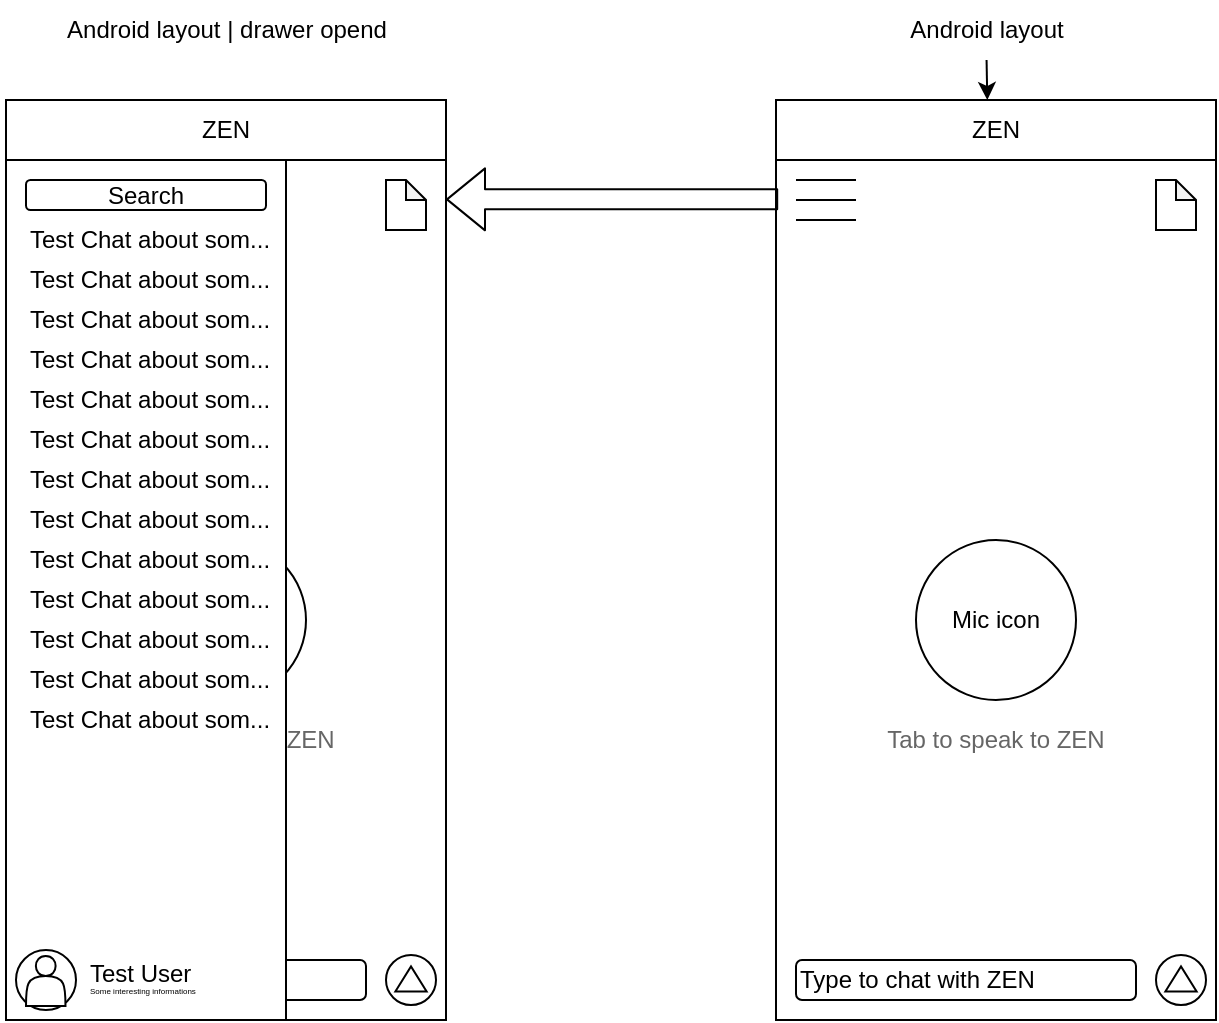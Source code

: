 <mxfile>
    <diagram id="sSRwYoDEXDcCKQcZARil" name="Page-1">
        <mxGraphModel dx="1940" dy="1179" grid="1" gridSize="10" guides="1" tooltips="1" connect="1" arrows="1" fold="1" page="1" pageScale="1" pageWidth="850" pageHeight="1100" math="0" shadow="0">
            <root>
                <mxCell id="0"/>
                <mxCell id="1" parent="0"/>
                <mxCell id="27" style="edgeStyle=none;html=1;" edge="1" parent="1" source="24" target="2">
                    <mxGeometry relative="1" as="geometry"/>
                </mxCell>
                <mxCell id="24" value="Android layout" style="text;html=1;align=center;verticalAlign=middle;whiteSpace=wrap;rounded=0;" vertex="1" parent="1">
                    <mxGeometry x="197.5" y="60" width="225" height="30" as="geometry"/>
                </mxCell>
                <mxCell id="28" value="" style="group" vertex="1" connectable="0" parent="1">
                    <mxGeometry x="205" y="110" width="220" height="460" as="geometry"/>
                </mxCell>
                <mxCell id="2" value="" style="rounded=0;whiteSpace=wrap;html=1;" vertex="1" parent="28">
                    <mxGeometry width="220" height="460" as="geometry"/>
                </mxCell>
                <mxCell id="3" value="Mic icon" style="ellipse;whiteSpace=wrap;html=1;" vertex="1" parent="28">
                    <mxGeometry x="70" y="220" width="80" height="80" as="geometry"/>
                </mxCell>
                <mxCell id="4" value="&lt;font style=&quot;color: rgb(102, 102, 102);&quot;&gt;Tab to speak to ZEN&lt;/font&gt;" style="text;html=1;align=center;verticalAlign=middle;whiteSpace=wrap;rounded=0;" vertex="1" parent="28">
                    <mxGeometry y="300" width="220" height="40" as="geometry"/>
                </mxCell>
                <mxCell id="10" value="" style="group" vertex="1" connectable="0" parent="28">
                    <mxGeometry x="10" y="40" width="30" height="20" as="geometry"/>
                </mxCell>
                <mxCell id="7" value="" style="endArrow=none;html=1;" edge="1" parent="10">
                    <mxGeometry width="50" height="50" relative="1" as="geometry">
                        <mxPoint as="sourcePoint"/>
                        <mxPoint x="30" as="targetPoint"/>
                    </mxGeometry>
                </mxCell>
                <mxCell id="8" value="" style="endArrow=none;html=1;" edge="1" parent="10">
                    <mxGeometry width="50" height="50" relative="1" as="geometry">
                        <mxPoint y="10" as="sourcePoint"/>
                        <mxPoint x="30" y="10" as="targetPoint"/>
                    </mxGeometry>
                </mxCell>
                <mxCell id="9" value="" style="endArrow=none;html=1;" edge="1" parent="10">
                    <mxGeometry width="50" height="50" relative="1" as="geometry">
                        <mxPoint y="20" as="sourcePoint"/>
                        <mxPoint x="30" y="20" as="targetPoint"/>
                    </mxGeometry>
                </mxCell>
                <mxCell id="12" value="ZEN" style="rounded=0;whiteSpace=wrap;html=1;" vertex="1" parent="28">
                    <mxGeometry width="220" height="30" as="geometry"/>
                </mxCell>
                <mxCell id="14" value="" style="shape=note;whiteSpace=wrap;html=1;backgroundOutline=1;darkOpacity=0.05;size=10;" vertex="1" parent="28">
                    <mxGeometry x="190" y="40" width="20" height="25" as="geometry"/>
                </mxCell>
                <mxCell id="15" value="Type to chat with ZEN" style="rounded=1;whiteSpace=wrap;html=1;align=left;" vertex="1" parent="28">
                    <mxGeometry x="10" y="430" width="170" height="20" as="geometry"/>
                </mxCell>
                <mxCell id="22" value="" style="group" vertex="1" connectable="0" parent="28">
                    <mxGeometry x="190" y="427.5" width="25" height="25" as="geometry"/>
                </mxCell>
                <mxCell id="18" value="" style="ellipse;whiteSpace=wrap;html=1;aspect=fixed;" vertex="1" parent="22">
                    <mxGeometry width="25" height="25" as="geometry"/>
                </mxCell>
                <mxCell id="20" value="" style="triangle;whiteSpace=wrap;html=1;rotation=-90;" vertex="1" parent="22">
                    <mxGeometry x="6.25" y="4.167" width="12.5" height="15.625" as="geometry"/>
                </mxCell>
                <mxCell id="29" value="" style="group" vertex="1" connectable="0" parent="1">
                    <mxGeometry x="-180" y="110" width="220" height="460" as="geometry"/>
                </mxCell>
                <mxCell id="30" value="" style="rounded=0;whiteSpace=wrap;html=1;" vertex="1" parent="29">
                    <mxGeometry width="220" height="460" as="geometry"/>
                </mxCell>
                <mxCell id="31" value="Mic icon" style="ellipse;whiteSpace=wrap;html=1;" vertex="1" parent="29">
                    <mxGeometry x="70" y="220" width="80" height="80" as="geometry"/>
                </mxCell>
                <mxCell id="32" value="&lt;font style=&quot;color: rgb(102, 102, 102);&quot;&gt;Tab to speak to ZEN&lt;/font&gt;" style="text;html=1;align=center;verticalAlign=middle;whiteSpace=wrap;rounded=0;" vertex="1" parent="29">
                    <mxGeometry y="300" width="220" height="40" as="geometry"/>
                </mxCell>
                <mxCell id="37" value="ZEN" style="rounded=0;whiteSpace=wrap;html=1;" vertex="1" parent="29">
                    <mxGeometry width="220" height="30" as="geometry"/>
                </mxCell>
                <mxCell id="38" value="" style="shape=note;whiteSpace=wrap;html=1;backgroundOutline=1;darkOpacity=0.05;size=10;" vertex="1" parent="29">
                    <mxGeometry x="190" y="40" width="20" height="25" as="geometry"/>
                </mxCell>
                <mxCell id="39" value="Type to chat with ZEN" style="rounded=1;whiteSpace=wrap;html=1;align=left;" vertex="1" parent="29">
                    <mxGeometry x="10" y="430" width="170" height="20" as="geometry"/>
                </mxCell>
                <mxCell id="40" value="" style="group" vertex="1" connectable="0" parent="29">
                    <mxGeometry x="190" y="427.5" width="25" height="25" as="geometry"/>
                </mxCell>
                <mxCell id="41" value="" style="ellipse;whiteSpace=wrap;html=1;aspect=fixed;" vertex="1" parent="40">
                    <mxGeometry width="25" height="25" as="geometry"/>
                </mxCell>
                <mxCell id="42" value="" style="triangle;whiteSpace=wrap;html=1;rotation=-90;" vertex="1" parent="40">
                    <mxGeometry x="6.25" y="4.167" width="12.5" height="15.625" as="geometry"/>
                </mxCell>
                <mxCell id="43" value="" style="rounded=0;whiteSpace=wrap;html=1;" vertex="1" parent="1">
                    <mxGeometry x="-180" y="140" width="140" height="430" as="geometry"/>
                </mxCell>
                <mxCell id="46" value="Search" style="rounded=1;whiteSpace=wrap;html=1;" vertex="1" parent="1">
                    <mxGeometry x="-170" y="150" width="120" height="15" as="geometry"/>
                </mxCell>
                <mxCell id="47" value="Test Chat about som..." style="text;html=1;align=left;verticalAlign=middle;whiteSpace=wrap;rounded=0;" vertex="1" parent="1">
                    <mxGeometry x="-170" y="170" width="140" height="20" as="geometry"/>
                </mxCell>
                <mxCell id="48" value="Test Chat about som..." style="text;html=1;align=left;verticalAlign=middle;whiteSpace=wrap;rounded=0;" vertex="1" parent="1">
                    <mxGeometry x="-170" y="190" width="140" height="20" as="geometry"/>
                </mxCell>
                <mxCell id="49" value="Test Chat about som..." style="text;html=1;align=left;verticalAlign=middle;whiteSpace=wrap;rounded=0;" vertex="1" parent="1">
                    <mxGeometry x="-170" y="210" width="140" height="20" as="geometry"/>
                </mxCell>
                <mxCell id="50" value="Test Chat about som..." style="text;html=1;align=left;verticalAlign=middle;whiteSpace=wrap;rounded=0;" vertex="1" parent="1">
                    <mxGeometry x="-170" y="230" width="140" height="20" as="geometry"/>
                </mxCell>
                <mxCell id="51" value="Test Chat about som..." style="text;html=1;align=left;verticalAlign=middle;whiteSpace=wrap;rounded=0;" vertex="1" parent="1">
                    <mxGeometry x="-170" y="250" width="140" height="20" as="geometry"/>
                </mxCell>
                <mxCell id="52" value="Test Chat about som..." style="text;html=1;align=left;verticalAlign=middle;whiteSpace=wrap;rounded=0;" vertex="1" parent="1">
                    <mxGeometry x="-170" y="270" width="140" height="20" as="geometry"/>
                </mxCell>
                <mxCell id="53" value="Test Chat about som..." style="text;html=1;align=left;verticalAlign=middle;whiteSpace=wrap;rounded=0;" vertex="1" parent="1">
                    <mxGeometry x="-170" y="290" width="140" height="20" as="geometry"/>
                </mxCell>
                <mxCell id="54" value="Test Chat about som..." style="text;html=1;align=left;verticalAlign=middle;whiteSpace=wrap;rounded=0;" vertex="1" parent="1">
                    <mxGeometry x="-170" y="310" width="140" height="20" as="geometry"/>
                </mxCell>
                <mxCell id="55" value="Test Chat about som..." style="text;html=1;align=left;verticalAlign=middle;whiteSpace=wrap;rounded=0;" vertex="1" parent="1">
                    <mxGeometry x="-170" y="330" width="140" height="20" as="geometry"/>
                </mxCell>
                <mxCell id="56" value="Test Chat about som..." style="text;html=1;align=left;verticalAlign=middle;whiteSpace=wrap;rounded=0;" vertex="1" parent="1">
                    <mxGeometry x="-170" y="350" width="140" height="20" as="geometry"/>
                </mxCell>
                <mxCell id="57" value="Test Chat about som..." style="text;html=1;align=left;verticalAlign=middle;whiteSpace=wrap;rounded=0;" vertex="1" parent="1">
                    <mxGeometry x="-170" y="370" width="140" height="20" as="geometry"/>
                </mxCell>
                <mxCell id="58" value="Test Chat about som..." style="text;html=1;align=left;verticalAlign=middle;whiteSpace=wrap;rounded=0;" vertex="1" parent="1">
                    <mxGeometry x="-170" y="390" width="140" height="20" as="geometry"/>
                </mxCell>
                <mxCell id="59" value="Test Chat about som..." style="text;html=1;align=left;verticalAlign=middle;whiteSpace=wrap;rounded=0;" vertex="1" parent="1">
                    <mxGeometry x="-170" y="410" width="140" height="20" as="geometry"/>
                </mxCell>
                <mxCell id="61" value="" style="shape=flexArrow;endArrow=classic;html=1;exitX=0.005;exitY=0.108;exitDx=0;exitDy=0;exitPerimeter=0;entryX=1;entryY=0.108;entryDx=0;entryDy=0;entryPerimeter=0;" edge="1" parent="1" source="2" target="30">
                    <mxGeometry width="50" height="50" relative="1" as="geometry">
                        <mxPoint x="100" y="200" as="sourcePoint"/>
                        <mxPoint x="150" y="150" as="targetPoint"/>
                    </mxGeometry>
                </mxCell>
                <mxCell id="62" value="Android layout | drawer opend" style="text;html=1;align=center;verticalAlign=middle;whiteSpace=wrap;rounded=0;" vertex="1" parent="1">
                    <mxGeometry x="-182.5" y="60" width="225" height="30" as="geometry"/>
                </mxCell>
                <mxCell id="63" value="" style="ellipse;whiteSpace=wrap;html=1;aspect=fixed;" vertex="1" parent="1">
                    <mxGeometry x="-175" y="535" width="30" height="30" as="geometry"/>
                </mxCell>
                <mxCell id="64" value="" style="shape=actor;whiteSpace=wrap;html=1;" vertex="1" parent="1">
                    <mxGeometry x="-170" y="538" width="19.74" height="25" as="geometry"/>
                </mxCell>
                <mxCell id="67" value="" style="group" vertex="1" connectable="0" parent="1">
                    <mxGeometry x="-140" y="537" width="60" height="25.5" as="geometry"/>
                </mxCell>
                <mxCell id="65" value="Test User" style="text;html=1;align=left;verticalAlign=middle;whiteSpace=wrap;rounded=0;" vertex="1" parent="67">
                    <mxGeometry width="60" height="20" as="geometry"/>
                </mxCell>
                <mxCell id="66" value="&lt;font style=&quot;font-size: 4px;&quot;&gt;Some interesting informations&lt;/font&gt;" style="text;html=1;align=left;verticalAlign=middle;whiteSpace=wrap;rounded=0;" vertex="1" parent="67">
                    <mxGeometry y="5.5" width="60" height="20" as="geometry"/>
                </mxCell>
            </root>
        </mxGraphModel>
    </diagram>
</mxfile>
